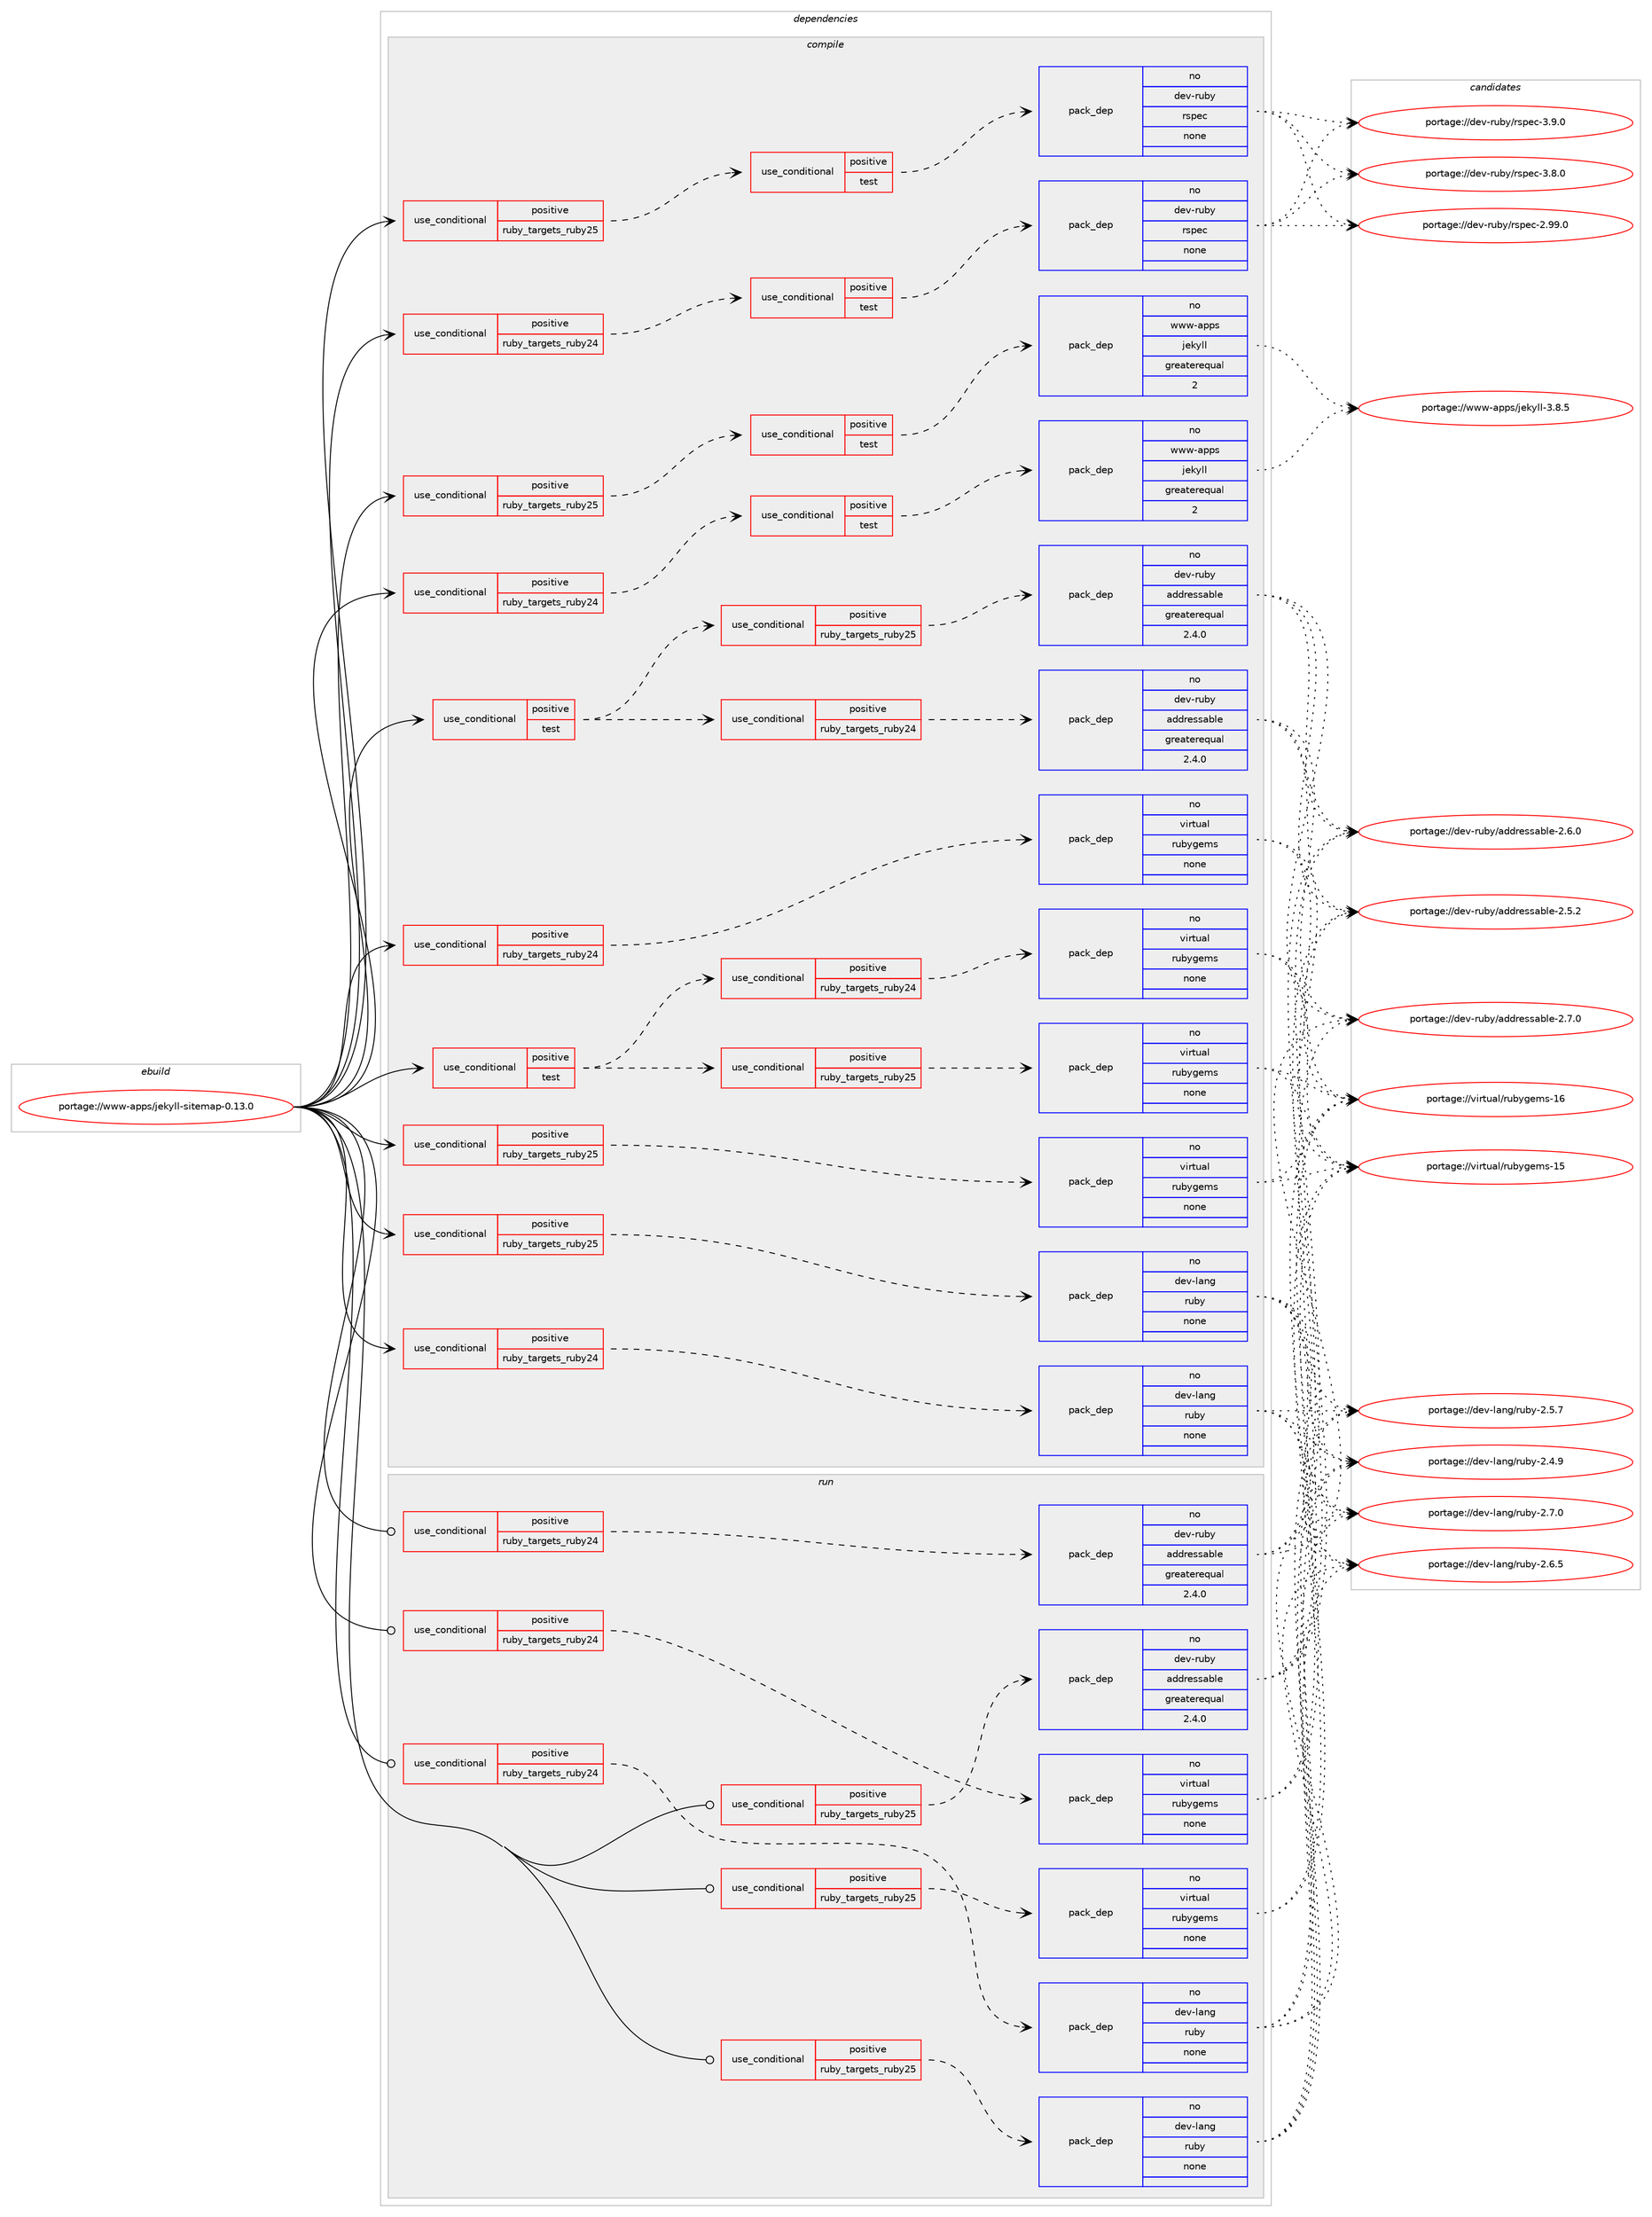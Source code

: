 digraph prolog {

# *************
# Graph options
# *************

newrank=true;
concentrate=true;
compound=true;
graph [rankdir=LR,fontname=Helvetica,fontsize=10,ranksep=1.5];#, ranksep=2.5, nodesep=0.2];
edge  [arrowhead=vee];
node  [fontname=Helvetica,fontsize=10];

# **********
# The ebuild
# **********

subgraph cluster_leftcol {
color=gray;
rank=same;
label=<<i>ebuild</i>>;
id [label="portage://www-apps/jekyll-sitemap-0.13.0", color=red, width=4, href="../www-apps/jekyll-sitemap-0.13.0.svg"];
}

# ****************
# The dependencies
# ****************

subgraph cluster_midcol {
color=gray;
label=<<i>dependencies</i>>;
subgraph cluster_compile {
fillcolor="#eeeeee";
style=filled;
label=<<i>compile</i>>;
subgraph cond4194 {
dependency25006 [label=<<TABLE BORDER="0" CELLBORDER="1" CELLSPACING="0" CELLPADDING="4"><TR><TD ROWSPAN="3" CELLPADDING="10">use_conditional</TD></TR><TR><TD>positive</TD></TR><TR><TD>ruby_targets_ruby24</TD></TR></TABLE>>, shape=none, color=red];
subgraph cond4195 {
dependency25007 [label=<<TABLE BORDER="0" CELLBORDER="1" CELLSPACING="0" CELLPADDING="4"><TR><TD ROWSPAN="3" CELLPADDING="10">use_conditional</TD></TR><TR><TD>positive</TD></TR><TR><TD>test</TD></TR></TABLE>>, shape=none, color=red];
subgraph pack20366 {
dependency25008 [label=<<TABLE BORDER="0" CELLBORDER="1" CELLSPACING="0" CELLPADDING="4" WIDTH="220"><TR><TD ROWSPAN="6" CELLPADDING="30">pack_dep</TD></TR><TR><TD WIDTH="110">no</TD></TR><TR><TD>dev-ruby</TD></TR><TR><TD>rspec</TD></TR><TR><TD>none</TD></TR><TR><TD></TD></TR></TABLE>>, shape=none, color=blue];
}
dependency25007:e -> dependency25008:w [weight=20,style="dashed",arrowhead="vee"];
}
dependency25006:e -> dependency25007:w [weight=20,style="dashed",arrowhead="vee"];
}
id:e -> dependency25006:w [weight=20,style="solid",arrowhead="vee"];
subgraph cond4196 {
dependency25009 [label=<<TABLE BORDER="0" CELLBORDER="1" CELLSPACING="0" CELLPADDING="4"><TR><TD ROWSPAN="3" CELLPADDING="10">use_conditional</TD></TR><TR><TD>positive</TD></TR><TR><TD>ruby_targets_ruby24</TD></TR></TABLE>>, shape=none, color=red];
subgraph cond4197 {
dependency25010 [label=<<TABLE BORDER="0" CELLBORDER="1" CELLSPACING="0" CELLPADDING="4"><TR><TD ROWSPAN="3" CELLPADDING="10">use_conditional</TD></TR><TR><TD>positive</TD></TR><TR><TD>test</TD></TR></TABLE>>, shape=none, color=red];
subgraph pack20367 {
dependency25011 [label=<<TABLE BORDER="0" CELLBORDER="1" CELLSPACING="0" CELLPADDING="4" WIDTH="220"><TR><TD ROWSPAN="6" CELLPADDING="30">pack_dep</TD></TR><TR><TD WIDTH="110">no</TD></TR><TR><TD>www-apps</TD></TR><TR><TD>jekyll</TD></TR><TR><TD>greaterequal</TD></TR><TR><TD>2</TD></TR></TABLE>>, shape=none, color=blue];
}
dependency25010:e -> dependency25011:w [weight=20,style="dashed",arrowhead="vee"];
}
dependency25009:e -> dependency25010:w [weight=20,style="dashed",arrowhead="vee"];
}
id:e -> dependency25009:w [weight=20,style="solid",arrowhead="vee"];
subgraph cond4198 {
dependency25012 [label=<<TABLE BORDER="0" CELLBORDER="1" CELLSPACING="0" CELLPADDING="4"><TR><TD ROWSPAN="3" CELLPADDING="10">use_conditional</TD></TR><TR><TD>positive</TD></TR><TR><TD>ruby_targets_ruby24</TD></TR></TABLE>>, shape=none, color=red];
subgraph pack20368 {
dependency25013 [label=<<TABLE BORDER="0" CELLBORDER="1" CELLSPACING="0" CELLPADDING="4" WIDTH="220"><TR><TD ROWSPAN="6" CELLPADDING="30">pack_dep</TD></TR><TR><TD WIDTH="110">no</TD></TR><TR><TD>dev-lang</TD></TR><TR><TD>ruby</TD></TR><TR><TD>none</TD></TR><TR><TD></TD></TR></TABLE>>, shape=none, color=blue];
}
dependency25012:e -> dependency25013:w [weight=20,style="dashed",arrowhead="vee"];
}
id:e -> dependency25012:w [weight=20,style="solid",arrowhead="vee"];
subgraph cond4199 {
dependency25014 [label=<<TABLE BORDER="0" CELLBORDER="1" CELLSPACING="0" CELLPADDING="4"><TR><TD ROWSPAN="3" CELLPADDING="10">use_conditional</TD></TR><TR><TD>positive</TD></TR><TR><TD>ruby_targets_ruby24</TD></TR></TABLE>>, shape=none, color=red];
subgraph pack20369 {
dependency25015 [label=<<TABLE BORDER="0" CELLBORDER="1" CELLSPACING="0" CELLPADDING="4" WIDTH="220"><TR><TD ROWSPAN="6" CELLPADDING="30">pack_dep</TD></TR><TR><TD WIDTH="110">no</TD></TR><TR><TD>virtual</TD></TR><TR><TD>rubygems</TD></TR><TR><TD>none</TD></TR><TR><TD></TD></TR></TABLE>>, shape=none, color=blue];
}
dependency25014:e -> dependency25015:w [weight=20,style="dashed",arrowhead="vee"];
}
id:e -> dependency25014:w [weight=20,style="solid",arrowhead="vee"];
subgraph cond4200 {
dependency25016 [label=<<TABLE BORDER="0" CELLBORDER="1" CELLSPACING="0" CELLPADDING="4"><TR><TD ROWSPAN="3" CELLPADDING="10">use_conditional</TD></TR><TR><TD>positive</TD></TR><TR><TD>ruby_targets_ruby25</TD></TR></TABLE>>, shape=none, color=red];
subgraph cond4201 {
dependency25017 [label=<<TABLE BORDER="0" CELLBORDER="1" CELLSPACING="0" CELLPADDING="4"><TR><TD ROWSPAN="3" CELLPADDING="10">use_conditional</TD></TR><TR><TD>positive</TD></TR><TR><TD>test</TD></TR></TABLE>>, shape=none, color=red];
subgraph pack20370 {
dependency25018 [label=<<TABLE BORDER="0" CELLBORDER="1" CELLSPACING="0" CELLPADDING="4" WIDTH="220"><TR><TD ROWSPAN="6" CELLPADDING="30">pack_dep</TD></TR><TR><TD WIDTH="110">no</TD></TR><TR><TD>dev-ruby</TD></TR><TR><TD>rspec</TD></TR><TR><TD>none</TD></TR><TR><TD></TD></TR></TABLE>>, shape=none, color=blue];
}
dependency25017:e -> dependency25018:w [weight=20,style="dashed",arrowhead="vee"];
}
dependency25016:e -> dependency25017:w [weight=20,style="dashed",arrowhead="vee"];
}
id:e -> dependency25016:w [weight=20,style="solid",arrowhead="vee"];
subgraph cond4202 {
dependency25019 [label=<<TABLE BORDER="0" CELLBORDER="1" CELLSPACING="0" CELLPADDING="4"><TR><TD ROWSPAN="3" CELLPADDING="10">use_conditional</TD></TR><TR><TD>positive</TD></TR><TR><TD>ruby_targets_ruby25</TD></TR></TABLE>>, shape=none, color=red];
subgraph cond4203 {
dependency25020 [label=<<TABLE BORDER="0" CELLBORDER="1" CELLSPACING="0" CELLPADDING="4"><TR><TD ROWSPAN="3" CELLPADDING="10">use_conditional</TD></TR><TR><TD>positive</TD></TR><TR><TD>test</TD></TR></TABLE>>, shape=none, color=red];
subgraph pack20371 {
dependency25021 [label=<<TABLE BORDER="0" CELLBORDER="1" CELLSPACING="0" CELLPADDING="4" WIDTH="220"><TR><TD ROWSPAN="6" CELLPADDING="30">pack_dep</TD></TR><TR><TD WIDTH="110">no</TD></TR><TR><TD>www-apps</TD></TR><TR><TD>jekyll</TD></TR><TR><TD>greaterequal</TD></TR><TR><TD>2</TD></TR></TABLE>>, shape=none, color=blue];
}
dependency25020:e -> dependency25021:w [weight=20,style="dashed",arrowhead="vee"];
}
dependency25019:e -> dependency25020:w [weight=20,style="dashed",arrowhead="vee"];
}
id:e -> dependency25019:w [weight=20,style="solid",arrowhead="vee"];
subgraph cond4204 {
dependency25022 [label=<<TABLE BORDER="0" CELLBORDER="1" CELLSPACING="0" CELLPADDING="4"><TR><TD ROWSPAN="3" CELLPADDING="10">use_conditional</TD></TR><TR><TD>positive</TD></TR><TR><TD>ruby_targets_ruby25</TD></TR></TABLE>>, shape=none, color=red];
subgraph pack20372 {
dependency25023 [label=<<TABLE BORDER="0" CELLBORDER="1" CELLSPACING="0" CELLPADDING="4" WIDTH="220"><TR><TD ROWSPAN="6" CELLPADDING="30">pack_dep</TD></TR><TR><TD WIDTH="110">no</TD></TR><TR><TD>dev-lang</TD></TR><TR><TD>ruby</TD></TR><TR><TD>none</TD></TR><TR><TD></TD></TR></TABLE>>, shape=none, color=blue];
}
dependency25022:e -> dependency25023:w [weight=20,style="dashed",arrowhead="vee"];
}
id:e -> dependency25022:w [weight=20,style="solid",arrowhead="vee"];
subgraph cond4205 {
dependency25024 [label=<<TABLE BORDER="0" CELLBORDER="1" CELLSPACING="0" CELLPADDING="4"><TR><TD ROWSPAN="3" CELLPADDING="10">use_conditional</TD></TR><TR><TD>positive</TD></TR><TR><TD>ruby_targets_ruby25</TD></TR></TABLE>>, shape=none, color=red];
subgraph pack20373 {
dependency25025 [label=<<TABLE BORDER="0" CELLBORDER="1" CELLSPACING="0" CELLPADDING="4" WIDTH="220"><TR><TD ROWSPAN="6" CELLPADDING="30">pack_dep</TD></TR><TR><TD WIDTH="110">no</TD></TR><TR><TD>virtual</TD></TR><TR><TD>rubygems</TD></TR><TR><TD>none</TD></TR><TR><TD></TD></TR></TABLE>>, shape=none, color=blue];
}
dependency25024:e -> dependency25025:w [weight=20,style="dashed",arrowhead="vee"];
}
id:e -> dependency25024:w [weight=20,style="solid",arrowhead="vee"];
subgraph cond4206 {
dependency25026 [label=<<TABLE BORDER="0" CELLBORDER="1" CELLSPACING="0" CELLPADDING="4"><TR><TD ROWSPAN="3" CELLPADDING="10">use_conditional</TD></TR><TR><TD>positive</TD></TR><TR><TD>test</TD></TR></TABLE>>, shape=none, color=red];
subgraph cond4207 {
dependency25027 [label=<<TABLE BORDER="0" CELLBORDER="1" CELLSPACING="0" CELLPADDING="4"><TR><TD ROWSPAN="3" CELLPADDING="10">use_conditional</TD></TR><TR><TD>positive</TD></TR><TR><TD>ruby_targets_ruby24</TD></TR></TABLE>>, shape=none, color=red];
subgraph pack20374 {
dependency25028 [label=<<TABLE BORDER="0" CELLBORDER="1" CELLSPACING="0" CELLPADDING="4" WIDTH="220"><TR><TD ROWSPAN="6" CELLPADDING="30">pack_dep</TD></TR><TR><TD WIDTH="110">no</TD></TR><TR><TD>dev-ruby</TD></TR><TR><TD>addressable</TD></TR><TR><TD>greaterequal</TD></TR><TR><TD>2.4.0</TD></TR></TABLE>>, shape=none, color=blue];
}
dependency25027:e -> dependency25028:w [weight=20,style="dashed",arrowhead="vee"];
}
dependency25026:e -> dependency25027:w [weight=20,style="dashed",arrowhead="vee"];
subgraph cond4208 {
dependency25029 [label=<<TABLE BORDER="0" CELLBORDER="1" CELLSPACING="0" CELLPADDING="4"><TR><TD ROWSPAN="3" CELLPADDING="10">use_conditional</TD></TR><TR><TD>positive</TD></TR><TR><TD>ruby_targets_ruby25</TD></TR></TABLE>>, shape=none, color=red];
subgraph pack20375 {
dependency25030 [label=<<TABLE BORDER="0" CELLBORDER="1" CELLSPACING="0" CELLPADDING="4" WIDTH="220"><TR><TD ROWSPAN="6" CELLPADDING="30">pack_dep</TD></TR><TR><TD WIDTH="110">no</TD></TR><TR><TD>dev-ruby</TD></TR><TR><TD>addressable</TD></TR><TR><TD>greaterequal</TD></TR><TR><TD>2.4.0</TD></TR></TABLE>>, shape=none, color=blue];
}
dependency25029:e -> dependency25030:w [weight=20,style="dashed",arrowhead="vee"];
}
dependency25026:e -> dependency25029:w [weight=20,style="dashed",arrowhead="vee"];
}
id:e -> dependency25026:w [weight=20,style="solid",arrowhead="vee"];
subgraph cond4209 {
dependency25031 [label=<<TABLE BORDER="0" CELLBORDER="1" CELLSPACING="0" CELLPADDING="4"><TR><TD ROWSPAN="3" CELLPADDING="10">use_conditional</TD></TR><TR><TD>positive</TD></TR><TR><TD>test</TD></TR></TABLE>>, shape=none, color=red];
subgraph cond4210 {
dependency25032 [label=<<TABLE BORDER="0" CELLBORDER="1" CELLSPACING="0" CELLPADDING="4"><TR><TD ROWSPAN="3" CELLPADDING="10">use_conditional</TD></TR><TR><TD>positive</TD></TR><TR><TD>ruby_targets_ruby24</TD></TR></TABLE>>, shape=none, color=red];
subgraph pack20376 {
dependency25033 [label=<<TABLE BORDER="0" CELLBORDER="1" CELLSPACING="0" CELLPADDING="4" WIDTH="220"><TR><TD ROWSPAN="6" CELLPADDING="30">pack_dep</TD></TR><TR><TD WIDTH="110">no</TD></TR><TR><TD>virtual</TD></TR><TR><TD>rubygems</TD></TR><TR><TD>none</TD></TR><TR><TD></TD></TR></TABLE>>, shape=none, color=blue];
}
dependency25032:e -> dependency25033:w [weight=20,style="dashed",arrowhead="vee"];
}
dependency25031:e -> dependency25032:w [weight=20,style="dashed",arrowhead="vee"];
subgraph cond4211 {
dependency25034 [label=<<TABLE BORDER="0" CELLBORDER="1" CELLSPACING="0" CELLPADDING="4"><TR><TD ROWSPAN="3" CELLPADDING="10">use_conditional</TD></TR><TR><TD>positive</TD></TR><TR><TD>ruby_targets_ruby25</TD></TR></TABLE>>, shape=none, color=red];
subgraph pack20377 {
dependency25035 [label=<<TABLE BORDER="0" CELLBORDER="1" CELLSPACING="0" CELLPADDING="4" WIDTH="220"><TR><TD ROWSPAN="6" CELLPADDING="30">pack_dep</TD></TR><TR><TD WIDTH="110">no</TD></TR><TR><TD>virtual</TD></TR><TR><TD>rubygems</TD></TR><TR><TD>none</TD></TR><TR><TD></TD></TR></TABLE>>, shape=none, color=blue];
}
dependency25034:e -> dependency25035:w [weight=20,style="dashed",arrowhead="vee"];
}
dependency25031:e -> dependency25034:w [weight=20,style="dashed",arrowhead="vee"];
}
id:e -> dependency25031:w [weight=20,style="solid",arrowhead="vee"];
}
subgraph cluster_compileandrun {
fillcolor="#eeeeee";
style=filled;
label=<<i>compile and run</i>>;
}
subgraph cluster_run {
fillcolor="#eeeeee";
style=filled;
label=<<i>run</i>>;
subgraph cond4212 {
dependency25036 [label=<<TABLE BORDER="0" CELLBORDER="1" CELLSPACING="0" CELLPADDING="4"><TR><TD ROWSPAN="3" CELLPADDING="10">use_conditional</TD></TR><TR><TD>positive</TD></TR><TR><TD>ruby_targets_ruby24</TD></TR></TABLE>>, shape=none, color=red];
subgraph pack20378 {
dependency25037 [label=<<TABLE BORDER="0" CELLBORDER="1" CELLSPACING="0" CELLPADDING="4" WIDTH="220"><TR><TD ROWSPAN="6" CELLPADDING="30">pack_dep</TD></TR><TR><TD WIDTH="110">no</TD></TR><TR><TD>dev-lang</TD></TR><TR><TD>ruby</TD></TR><TR><TD>none</TD></TR><TR><TD></TD></TR></TABLE>>, shape=none, color=blue];
}
dependency25036:e -> dependency25037:w [weight=20,style="dashed",arrowhead="vee"];
}
id:e -> dependency25036:w [weight=20,style="solid",arrowhead="odot"];
subgraph cond4213 {
dependency25038 [label=<<TABLE BORDER="0" CELLBORDER="1" CELLSPACING="0" CELLPADDING="4"><TR><TD ROWSPAN="3" CELLPADDING="10">use_conditional</TD></TR><TR><TD>positive</TD></TR><TR><TD>ruby_targets_ruby24</TD></TR></TABLE>>, shape=none, color=red];
subgraph pack20379 {
dependency25039 [label=<<TABLE BORDER="0" CELLBORDER="1" CELLSPACING="0" CELLPADDING="4" WIDTH="220"><TR><TD ROWSPAN="6" CELLPADDING="30">pack_dep</TD></TR><TR><TD WIDTH="110">no</TD></TR><TR><TD>dev-ruby</TD></TR><TR><TD>addressable</TD></TR><TR><TD>greaterequal</TD></TR><TR><TD>2.4.0</TD></TR></TABLE>>, shape=none, color=blue];
}
dependency25038:e -> dependency25039:w [weight=20,style="dashed",arrowhead="vee"];
}
id:e -> dependency25038:w [weight=20,style="solid",arrowhead="odot"];
subgraph cond4214 {
dependency25040 [label=<<TABLE BORDER="0" CELLBORDER="1" CELLSPACING="0" CELLPADDING="4"><TR><TD ROWSPAN="3" CELLPADDING="10">use_conditional</TD></TR><TR><TD>positive</TD></TR><TR><TD>ruby_targets_ruby24</TD></TR></TABLE>>, shape=none, color=red];
subgraph pack20380 {
dependency25041 [label=<<TABLE BORDER="0" CELLBORDER="1" CELLSPACING="0" CELLPADDING="4" WIDTH="220"><TR><TD ROWSPAN="6" CELLPADDING="30">pack_dep</TD></TR><TR><TD WIDTH="110">no</TD></TR><TR><TD>virtual</TD></TR><TR><TD>rubygems</TD></TR><TR><TD>none</TD></TR><TR><TD></TD></TR></TABLE>>, shape=none, color=blue];
}
dependency25040:e -> dependency25041:w [weight=20,style="dashed",arrowhead="vee"];
}
id:e -> dependency25040:w [weight=20,style="solid",arrowhead="odot"];
subgraph cond4215 {
dependency25042 [label=<<TABLE BORDER="0" CELLBORDER="1" CELLSPACING="0" CELLPADDING="4"><TR><TD ROWSPAN="3" CELLPADDING="10">use_conditional</TD></TR><TR><TD>positive</TD></TR><TR><TD>ruby_targets_ruby25</TD></TR></TABLE>>, shape=none, color=red];
subgraph pack20381 {
dependency25043 [label=<<TABLE BORDER="0" CELLBORDER="1" CELLSPACING="0" CELLPADDING="4" WIDTH="220"><TR><TD ROWSPAN="6" CELLPADDING="30">pack_dep</TD></TR><TR><TD WIDTH="110">no</TD></TR><TR><TD>dev-lang</TD></TR><TR><TD>ruby</TD></TR><TR><TD>none</TD></TR><TR><TD></TD></TR></TABLE>>, shape=none, color=blue];
}
dependency25042:e -> dependency25043:w [weight=20,style="dashed",arrowhead="vee"];
}
id:e -> dependency25042:w [weight=20,style="solid",arrowhead="odot"];
subgraph cond4216 {
dependency25044 [label=<<TABLE BORDER="0" CELLBORDER="1" CELLSPACING="0" CELLPADDING="4"><TR><TD ROWSPAN="3" CELLPADDING="10">use_conditional</TD></TR><TR><TD>positive</TD></TR><TR><TD>ruby_targets_ruby25</TD></TR></TABLE>>, shape=none, color=red];
subgraph pack20382 {
dependency25045 [label=<<TABLE BORDER="0" CELLBORDER="1" CELLSPACING="0" CELLPADDING="4" WIDTH="220"><TR><TD ROWSPAN="6" CELLPADDING="30">pack_dep</TD></TR><TR><TD WIDTH="110">no</TD></TR><TR><TD>dev-ruby</TD></TR><TR><TD>addressable</TD></TR><TR><TD>greaterequal</TD></TR><TR><TD>2.4.0</TD></TR></TABLE>>, shape=none, color=blue];
}
dependency25044:e -> dependency25045:w [weight=20,style="dashed",arrowhead="vee"];
}
id:e -> dependency25044:w [weight=20,style="solid",arrowhead="odot"];
subgraph cond4217 {
dependency25046 [label=<<TABLE BORDER="0" CELLBORDER="1" CELLSPACING="0" CELLPADDING="4"><TR><TD ROWSPAN="3" CELLPADDING="10">use_conditional</TD></TR><TR><TD>positive</TD></TR><TR><TD>ruby_targets_ruby25</TD></TR></TABLE>>, shape=none, color=red];
subgraph pack20383 {
dependency25047 [label=<<TABLE BORDER="0" CELLBORDER="1" CELLSPACING="0" CELLPADDING="4" WIDTH="220"><TR><TD ROWSPAN="6" CELLPADDING="30">pack_dep</TD></TR><TR><TD WIDTH="110">no</TD></TR><TR><TD>virtual</TD></TR><TR><TD>rubygems</TD></TR><TR><TD>none</TD></TR><TR><TD></TD></TR></TABLE>>, shape=none, color=blue];
}
dependency25046:e -> dependency25047:w [weight=20,style="dashed",arrowhead="vee"];
}
id:e -> dependency25046:w [weight=20,style="solid",arrowhead="odot"];
}
}

# **************
# The candidates
# **************

subgraph cluster_choices {
rank=same;
color=gray;
label=<<i>candidates</i>>;

subgraph choice20366 {
color=black;
nodesep=1;
choice10010111845114117981214711411511210199455146574648 [label="portage://dev-ruby/rspec-3.9.0", color=red, width=4,href="../dev-ruby/rspec-3.9.0.svg"];
choice10010111845114117981214711411511210199455146564648 [label="portage://dev-ruby/rspec-3.8.0", color=red, width=4,href="../dev-ruby/rspec-3.8.0.svg"];
choice1001011184511411798121471141151121019945504657574648 [label="portage://dev-ruby/rspec-2.99.0", color=red, width=4,href="../dev-ruby/rspec-2.99.0.svg"];
dependency25008:e -> choice10010111845114117981214711411511210199455146574648:w [style=dotted,weight="100"];
dependency25008:e -> choice10010111845114117981214711411511210199455146564648:w [style=dotted,weight="100"];
dependency25008:e -> choice1001011184511411798121471141151121019945504657574648:w [style=dotted,weight="100"];
}
subgraph choice20367 {
color=black;
nodesep=1;
choice119119119459711211211547106101107121108108455146564653 [label="portage://www-apps/jekyll-3.8.5", color=red, width=4,href="../www-apps/jekyll-3.8.5.svg"];
dependency25011:e -> choice119119119459711211211547106101107121108108455146564653:w [style=dotted,weight="100"];
}
subgraph choice20368 {
color=black;
nodesep=1;
choice10010111845108971101034711411798121455046554648 [label="portage://dev-lang/ruby-2.7.0", color=red, width=4,href="../dev-lang/ruby-2.7.0.svg"];
choice10010111845108971101034711411798121455046544653 [label="portage://dev-lang/ruby-2.6.5", color=red, width=4,href="../dev-lang/ruby-2.6.5.svg"];
choice10010111845108971101034711411798121455046534655 [label="portage://dev-lang/ruby-2.5.7", color=red, width=4,href="../dev-lang/ruby-2.5.7.svg"];
choice10010111845108971101034711411798121455046524657 [label="portage://dev-lang/ruby-2.4.9", color=red, width=4,href="../dev-lang/ruby-2.4.9.svg"];
dependency25013:e -> choice10010111845108971101034711411798121455046554648:w [style=dotted,weight="100"];
dependency25013:e -> choice10010111845108971101034711411798121455046544653:w [style=dotted,weight="100"];
dependency25013:e -> choice10010111845108971101034711411798121455046534655:w [style=dotted,weight="100"];
dependency25013:e -> choice10010111845108971101034711411798121455046524657:w [style=dotted,weight="100"];
}
subgraph choice20369 {
color=black;
nodesep=1;
choice118105114116117971084711411798121103101109115454954 [label="portage://virtual/rubygems-16", color=red, width=4,href="../virtual/rubygems-16.svg"];
choice118105114116117971084711411798121103101109115454953 [label="portage://virtual/rubygems-15", color=red, width=4,href="../virtual/rubygems-15.svg"];
dependency25015:e -> choice118105114116117971084711411798121103101109115454954:w [style=dotted,weight="100"];
dependency25015:e -> choice118105114116117971084711411798121103101109115454953:w [style=dotted,weight="100"];
}
subgraph choice20370 {
color=black;
nodesep=1;
choice10010111845114117981214711411511210199455146574648 [label="portage://dev-ruby/rspec-3.9.0", color=red, width=4,href="../dev-ruby/rspec-3.9.0.svg"];
choice10010111845114117981214711411511210199455146564648 [label="portage://dev-ruby/rspec-3.8.0", color=red, width=4,href="../dev-ruby/rspec-3.8.0.svg"];
choice1001011184511411798121471141151121019945504657574648 [label="portage://dev-ruby/rspec-2.99.0", color=red, width=4,href="../dev-ruby/rspec-2.99.0.svg"];
dependency25018:e -> choice10010111845114117981214711411511210199455146574648:w [style=dotted,weight="100"];
dependency25018:e -> choice10010111845114117981214711411511210199455146564648:w [style=dotted,weight="100"];
dependency25018:e -> choice1001011184511411798121471141151121019945504657574648:w [style=dotted,weight="100"];
}
subgraph choice20371 {
color=black;
nodesep=1;
choice119119119459711211211547106101107121108108455146564653 [label="portage://www-apps/jekyll-3.8.5", color=red, width=4,href="../www-apps/jekyll-3.8.5.svg"];
dependency25021:e -> choice119119119459711211211547106101107121108108455146564653:w [style=dotted,weight="100"];
}
subgraph choice20372 {
color=black;
nodesep=1;
choice10010111845108971101034711411798121455046554648 [label="portage://dev-lang/ruby-2.7.0", color=red, width=4,href="../dev-lang/ruby-2.7.0.svg"];
choice10010111845108971101034711411798121455046544653 [label="portage://dev-lang/ruby-2.6.5", color=red, width=4,href="../dev-lang/ruby-2.6.5.svg"];
choice10010111845108971101034711411798121455046534655 [label="portage://dev-lang/ruby-2.5.7", color=red, width=4,href="../dev-lang/ruby-2.5.7.svg"];
choice10010111845108971101034711411798121455046524657 [label="portage://dev-lang/ruby-2.4.9", color=red, width=4,href="../dev-lang/ruby-2.4.9.svg"];
dependency25023:e -> choice10010111845108971101034711411798121455046554648:w [style=dotted,weight="100"];
dependency25023:e -> choice10010111845108971101034711411798121455046544653:w [style=dotted,weight="100"];
dependency25023:e -> choice10010111845108971101034711411798121455046534655:w [style=dotted,weight="100"];
dependency25023:e -> choice10010111845108971101034711411798121455046524657:w [style=dotted,weight="100"];
}
subgraph choice20373 {
color=black;
nodesep=1;
choice118105114116117971084711411798121103101109115454954 [label="portage://virtual/rubygems-16", color=red, width=4,href="../virtual/rubygems-16.svg"];
choice118105114116117971084711411798121103101109115454953 [label="portage://virtual/rubygems-15", color=red, width=4,href="../virtual/rubygems-15.svg"];
dependency25025:e -> choice118105114116117971084711411798121103101109115454954:w [style=dotted,weight="100"];
dependency25025:e -> choice118105114116117971084711411798121103101109115454953:w [style=dotted,weight="100"];
}
subgraph choice20374 {
color=black;
nodesep=1;
choice100101118451141179812147971001001141011151159798108101455046554648 [label="portage://dev-ruby/addressable-2.7.0", color=red, width=4,href="../dev-ruby/addressable-2.7.0.svg"];
choice100101118451141179812147971001001141011151159798108101455046544648 [label="portage://dev-ruby/addressable-2.6.0", color=red, width=4,href="../dev-ruby/addressable-2.6.0.svg"];
choice100101118451141179812147971001001141011151159798108101455046534650 [label="portage://dev-ruby/addressable-2.5.2", color=red, width=4,href="../dev-ruby/addressable-2.5.2.svg"];
dependency25028:e -> choice100101118451141179812147971001001141011151159798108101455046554648:w [style=dotted,weight="100"];
dependency25028:e -> choice100101118451141179812147971001001141011151159798108101455046544648:w [style=dotted,weight="100"];
dependency25028:e -> choice100101118451141179812147971001001141011151159798108101455046534650:w [style=dotted,weight="100"];
}
subgraph choice20375 {
color=black;
nodesep=1;
choice100101118451141179812147971001001141011151159798108101455046554648 [label="portage://dev-ruby/addressable-2.7.0", color=red, width=4,href="../dev-ruby/addressable-2.7.0.svg"];
choice100101118451141179812147971001001141011151159798108101455046544648 [label="portage://dev-ruby/addressable-2.6.0", color=red, width=4,href="../dev-ruby/addressable-2.6.0.svg"];
choice100101118451141179812147971001001141011151159798108101455046534650 [label="portage://dev-ruby/addressable-2.5.2", color=red, width=4,href="../dev-ruby/addressable-2.5.2.svg"];
dependency25030:e -> choice100101118451141179812147971001001141011151159798108101455046554648:w [style=dotted,weight="100"];
dependency25030:e -> choice100101118451141179812147971001001141011151159798108101455046544648:w [style=dotted,weight="100"];
dependency25030:e -> choice100101118451141179812147971001001141011151159798108101455046534650:w [style=dotted,weight="100"];
}
subgraph choice20376 {
color=black;
nodesep=1;
choice118105114116117971084711411798121103101109115454954 [label="portage://virtual/rubygems-16", color=red, width=4,href="../virtual/rubygems-16.svg"];
choice118105114116117971084711411798121103101109115454953 [label="portage://virtual/rubygems-15", color=red, width=4,href="../virtual/rubygems-15.svg"];
dependency25033:e -> choice118105114116117971084711411798121103101109115454954:w [style=dotted,weight="100"];
dependency25033:e -> choice118105114116117971084711411798121103101109115454953:w [style=dotted,weight="100"];
}
subgraph choice20377 {
color=black;
nodesep=1;
choice118105114116117971084711411798121103101109115454954 [label="portage://virtual/rubygems-16", color=red, width=4,href="../virtual/rubygems-16.svg"];
choice118105114116117971084711411798121103101109115454953 [label="portage://virtual/rubygems-15", color=red, width=4,href="../virtual/rubygems-15.svg"];
dependency25035:e -> choice118105114116117971084711411798121103101109115454954:w [style=dotted,weight="100"];
dependency25035:e -> choice118105114116117971084711411798121103101109115454953:w [style=dotted,weight="100"];
}
subgraph choice20378 {
color=black;
nodesep=1;
choice10010111845108971101034711411798121455046554648 [label="portage://dev-lang/ruby-2.7.0", color=red, width=4,href="../dev-lang/ruby-2.7.0.svg"];
choice10010111845108971101034711411798121455046544653 [label="portage://dev-lang/ruby-2.6.5", color=red, width=4,href="../dev-lang/ruby-2.6.5.svg"];
choice10010111845108971101034711411798121455046534655 [label="portage://dev-lang/ruby-2.5.7", color=red, width=4,href="../dev-lang/ruby-2.5.7.svg"];
choice10010111845108971101034711411798121455046524657 [label="portage://dev-lang/ruby-2.4.9", color=red, width=4,href="../dev-lang/ruby-2.4.9.svg"];
dependency25037:e -> choice10010111845108971101034711411798121455046554648:w [style=dotted,weight="100"];
dependency25037:e -> choice10010111845108971101034711411798121455046544653:w [style=dotted,weight="100"];
dependency25037:e -> choice10010111845108971101034711411798121455046534655:w [style=dotted,weight="100"];
dependency25037:e -> choice10010111845108971101034711411798121455046524657:w [style=dotted,weight="100"];
}
subgraph choice20379 {
color=black;
nodesep=1;
choice100101118451141179812147971001001141011151159798108101455046554648 [label="portage://dev-ruby/addressable-2.7.0", color=red, width=4,href="../dev-ruby/addressable-2.7.0.svg"];
choice100101118451141179812147971001001141011151159798108101455046544648 [label="portage://dev-ruby/addressable-2.6.0", color=red, width=4,href="../dev-ruby/addressable-2.6.0.svg"];
choice100101118451141179812147971001001141011151159798108101455046534650 [label="portage://dev-ruby/addressable-2.5.2", color=red, width=4,href="../dev-ruby/addressable-2.5.2.svg"];
dependency25039:e -> choice100101118451141179812147971001001141011151159798108101455046554648:w [style=dotted,weight="100"];
dependency25039:e -> choice100101118451141179812147971001001141011151159798108101455046544648:w [style=dotted,weight="100"];
dependency25039:e -> choice100101118451141179812147971001001141011151159798108101455046534650:w [style=dotted,weight="100"];
}
subgraph choice20380 {
color=black;
nodesep=1;
choice118105114116117971084711411798121103101109115454954 [label="portage://virtual/rubygems-16", color=red, width=4,href="../virtual/rubygems-16.svg"];
choice118105114116117971084711411798121103101109115454953 [label="portage://virtual/rubygems-15", color=red, width=4,href="../virtual/rubygems-15.svg"];
dependency25041:e -> choice118105114116117971084711411798121103101109115454954:w [style=dotted,weight="100"];
dependency25041:e -> choice118105114116117971084711411798121103101109115454953:w [style=dotted,weight="100"];
}
subgraph choice20381 {
color=black;
nodesep=1;
choice10010111845108971101034711411798121455046554648 [label="portage://dev-lang/ruby-2.7.0", color=red, width=4,href="../dev-lang/ruby-2.7.0.svg"];
choice10010111845108971101034711411798121455046544653 [label="portage://dev-lang/ruby-2.6.5", color=red, width=4,href="../dev-lang/ruby-2.6.5.svg"];
choice10010111845108971101034711411798121455046534655 [label="portage://dev-lang/ruby-2.5.7", color=red, width=4,href="../dev-lang/ruby-2.5.7.svg"];
choice10010111845108971101034711411798121455046524657 [label="portage://dev-lang/ruby-2.4.9", color=red, width=4,href="../dev-lang/ruby-2.4.9.svg"];
dependency25043:e -> choice10010111845108971101034711411798121455046554648:w [style=dotted,weight="100"];
dependency25043:e -> choice10010111845108971101034711411798121455046544653:w [style=dotted,weight="100"];
dependency25043:e -> choice10010111845108971101034711411798121455046534655:w [style=dotted,weight="100"];
dependency25043:e -> choice10010111845108971101034711411798121455046524657:w [style=dotted,weight="100"];
}
subgraph choice20382 {
color=black;
nodesep=1;
choice100101118451141179812147971001001141011151159798108101455046554648 [label="portage://dev-ruby/addressable-2.7.0", color=red, width=4,href="../dev-ruby/addressable-2.7.0.svg"];
choice100101118451141179812147971001001141011151159798108101455046544648 [label="portage://dev-ruby/addressable-2.6.0", color=red, width=4,href="../dev-ruby/addressable-2.6.0.svg"];
choice100101118451141179812147971001001141011151159798108101455046534650 [label="portage://dev-ruby/addressable-2.5.2", color=red, width=4,href="../dev-ruby/addressable-2.5.2.svg"];
dependency25045:e -> choice100101118451141179812147971001001141011151159798108101455046554648:w [style=dotted,weight="100"];
dependency25045:e -> choice100101118451141179812147971001001141011151159798108101455046544648:w [style=dotted,weight="100"];
dependency25045:e -> choice100101118451141179812147971001001141011151159798108101455046534650:w [style=dotted,weight="100"];
}
subgraph choice20383 {
color=black;
nodesep=1;
choice118105114116117971084711411798121103101109115454954 [label="portage://virtual/rubygems-16", color=red, width=4,href="../virtual/rubygems-16.svg"];
choice118105114116117971084711411798121103101109115454953 [label="portage://virtual/rubygems-15", color=red, width=4,href="../virtual/rubygems-15.svg"];
dependency25047:e -> choice118105114116117971084711411798121103101109115454954:w [style=dotted,weight="100"];
dependency25047:e -> choice118105114116117971084711411798121103101109115454953:w [style=dotted,weight="100"];
}
}

}
